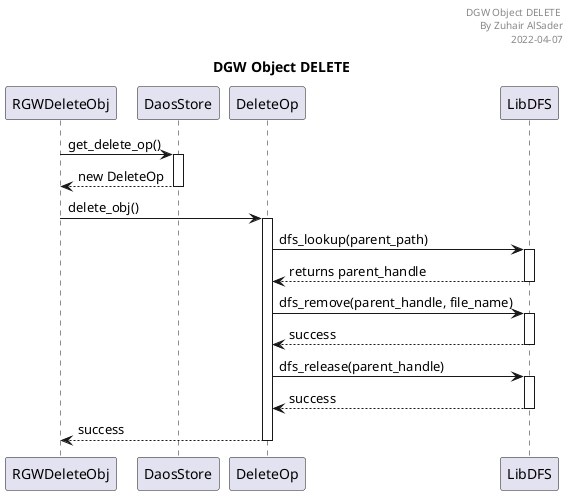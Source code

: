 @startuml DGW Object DELETE

header DGW Object DELETE \n By Zuhair AlSader\n2022-04-07
title DGW Object DELETE

participant "RGWDeleteObj" as rgw
participant "DaosStore" as store
participant "DeleteOp" as deleteop
participant "LibDFS" as libdfs

autoactivate on

rgw -> store: get_delete_op()
store --> rgw: new DeleteOp


rgw -> deleteop: delete_obj()
deleteop -> libdfs: dfs_lookup(parent_path)
libdfs --> deleteop: returns parent_handle

deleteop-> libdfs: dfs_remove(parent_handle, file_name)
libdfs --> deleteop: success

deleteop -> libdfs: dfs_release(parent_handle)
libdfs --> deleteop: success
deleteop --> rgw: success

@enduml